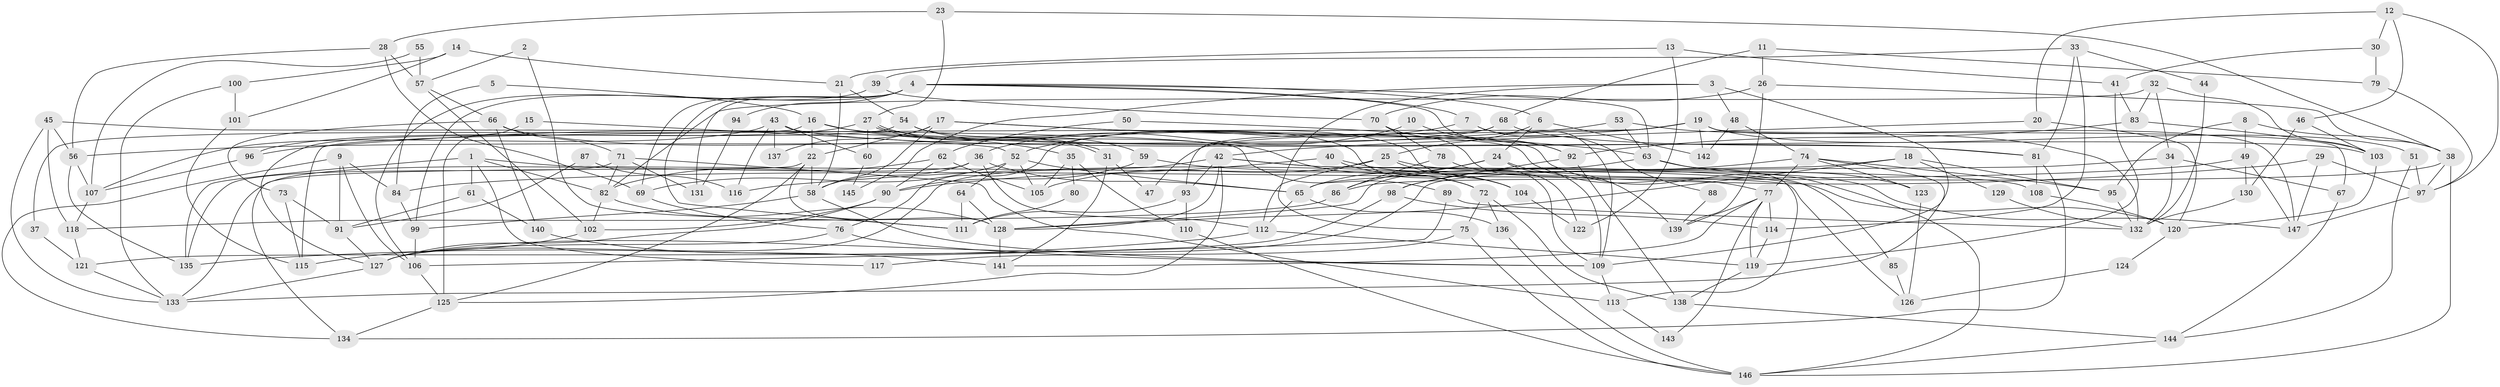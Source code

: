 // Generated by graph-tools (version 1.1) at 2025/50/03/09/25 04:50:41]
// undirected, 147 vertices, 294 edges
graph export_dot {
graph [start="1"]
  node [color=gray90,style=filled];
  1;
  2;
  3;
  4;
  5;
  6;
  7;
  8;
  9;
  10;
  11;
  12;
  13;
  14;
  15;
  16;
  17;
  18;
  19;
  20;
  21;
  22;
  23;
  24;
  25;
  26;
  27;
  28;
  29;
  30;
  31;
  32;
  33;
  34;
  35;
  36;
  37;
  38;
  39;
  40;
  41;
  42;
  43;
  44;
  45;
  46;
  47;
  48;
  49;
  50;
  51;
  52;
  53;
  54;
  55;
  56;
  57;
  58;
  59;
  60;
  61;
  62;
  63;
  64;
  65;
  66;
  67;
  68;
  69;
  70;
  71;
  72;
  73;
  74;
  75;
  76;
  77;
  78;
  79;
  80;
  81;
  82;
  83;
  84;
  85;
  86;
  87;
  88;
  89;
  90;
  91;
  92;
  93;
  94;
  95;
  96;
  97;
  98;
  99;
  100;
  101;
  102;
  103;
  104;
  105;
  106;
  107;
  108;
  109;
  110;
  111;
  112;
  113;
  114;
  115;
  116;
  117;
  118;
  119;
  120;
  121;
  122;
  123;
  124;
  125;
  126;
  127;
  128;
  129;
  130;
  131;
  132;
  133;
  134;
  135;
  136;
  137;
  138;
  139;
  140;
  141;
  142;
  143;
  144;
  145;
  146;
  147;
  1 -- 82;
  1 -- 61;
  1 -- 117;
  1 -- 126;
  1 -- 135;
  2 -- 111;
  2 -- 57;
  3 -- 109;
  3 -- 75;
  3 -- 48;
  3 -- 145;
  4 -- 99;
  4 -- 7;
  4 -- 6;
  4 -- 63;
  4 -- 69;
  4 -- 92;
  4 -- 94;
  4 -- 111;
  4 -- 131;
  5 -- 84;
  5 -- 16;
  6 -- 25;
  6 -- 24;
  6 -- 142;
  7 -- 109;
  7 -- 52;
  7 -- 88;
  8 -- 95;
  8 -- 38;
  8 -- 49;
  9 -- 84;
  9 -- 134;
  9 -- 91;
  9 -- 106;
  10 -- 36;
  10 -- 92;
  11 -- 68;
  11 -- 79;
  11 -- 26;
  12 -- 97;
  12 -- 46;
  12 -- 20;
  12 -- 30;
  13 -- 122;
  13 -- 21;
  13 -- 41;
  14 -- 101;
  14 -- 21;
  14 -- 100;
  15 -- 125;
  15 -- 52;
  16 -- 81;
  16 -- 22;
  16 -- 35;
  16 -- 37;
  17 -- 22;
  17 -- 63;
  17 -- 58;
  17 -- 77;
  17 -- 137;
  18 -- 127;
  18 -- 95;
  18 -- 128;
  18 -- 129;
  19 -- 56;
  19 -- 67;
  19 -- 47;
  19 -- 51;
  19 -- 115;
  19 -- 142;
  19 -- 147;
  20 -- 120;
  20 -- 42;
  21 -- 54;
  21 -- 58;
  22 -- 58;
  22 -- 128;
  22 -- 125;
  22 -- 134;
  23 -- 38;
  23 -- 27;
  23 -- 28;
  24 -- 86;
  24 -- 65;
  24 -- 109;
  24 -- 139;
  25 -- 112;
  25 -- 147;
  25 -- 104;
  25 -- 105;
  26 -- 139;
  26 -- 38;
  26 -- 70;
  27 -- 72;
  27 -- 31;
  27 -- 31;
  27 -- 60;
  27 -- 96;
  28 -- 69;
  28 -- 56;
  28 -- 57;
  29 -- 147;
  29 -- 97;
  29 -- 116;
  30 -- 41;
  30 -- 79;
  31 -- 141;
  31 -- 47;
  32 -- 34;
  32 -- 82;
  32 -- 83;
  32 -- 103;
  33 -- 114;
  33 -- 81;
  33 -- 39;
  33 -- 44;
  34 -- 132;
  34 -- 65;
  34 -- 67;
  35 -- 105;
  35 -- 80;
  35 -- 110;
  36 -- 133;
  36 -- 58;
  36 -- 65;
  36 -- 112;
  37 -- 121;
  38 -- 146;
  38 -- 86;
  38 -- 97;
  39 -- 106;
  39 -- 70;
  40 -- 72;
  40 -- 90;
  40 -- 104;
  41 -- 119;
  41 -- 83;
  42 -- 93;
  42 -- 85;
  42 -- 108;
  42 -- 125;
  42 -- 127;
  42 -- 128;
  43 -- 103;
  43 -- 107;
  43 -- 60;
  43 -- 116;
  43 -- 137;
  44 -- 132;
  45 -- 118;
  45 -- 56;
  45 -- 89;
  45 -- 133;
  46 -- 130;
  46 -- 103;
  48 -- 142;
  48 -- 74;
  49 -- 147;
  49 -- 84;
  49 -- 130;
  50 -- 62;
  50 -- 146;
  51 -- 144;
  51 -- 97;
  52 -- 69;
  52 -- 65;
  52 -- 64;
  52 -- 105;
  53 -- 96;
  53 -- 63;
  53 -- 132;
  54 -- 127;
  54 -- 104;
  54 -- 59;
  55 -- 107;
  55 -- 57;
  56 -- 135;
  56 -- 107;
  57 -- 66;
  57 -- 102;
  58 -- 109;
  58 -- 99;
  59 -- 90;
  59 -- 120;
  60 -- 145;
  61 -- 140;
  61 -- 91;
  62 -- 82;
  62 -- 105;
  62 -- 90;
  63 -- 128;
  63 -- 113;
  63 -- 123;
  64 -- 128;
  64 -- 111;
  65 -- 112;
  65 -- 136;
  66 -- 71;
  66 -- 73;
  66 -- 72;
  66 -- 140;
  67 -- 144;
  68 -- 81;
  68 -- 76;
  68 -- 93;
  69 -- 76;
  70 -- 78;
  70 -- 122;
  71 -- 82;
  71 -- 135;
  71 -- 113;
  71 -- 131;
  72 -- 138;
  72 -- 75;
  72 -- 136;
  73 -- 115;
  73 -- 91;
  74 -- 98;
  74 -- 77;
  74 -- 95;
  74 -- 123;
  74 -- 133;
  75 -- 146;
  75 -- 117;
  76 -- 109;
  76 -- 127;
  77 -- 114;
  77 -- 119;
  77 -- 139;
  77 -- 141;
  77 -- 143;
  78 -- 109;
  78 -- 86;
  79 -- 97;
  80 -- 111;
  81 -- 134;
  81 -- 108;
  82 -- 102;
  82 -- 128;
  83 -- 92;
  83 -- 103;
  84 -- 99;
  85 -- 126;
  86 -- 118;
  87 -- 91;
  87 -- 116;
  88 -- 139;
  89 -- 106;
  89 -- 132;
  90 -- 127;
  90 -- 102;
  91 -- 127;
  92 -- 98;
  92 -- 138;
  93 -- 111;
  93 -- 110;
  94 -- 131;
  95 -- 132;
  96 -- 107;
  97 -- 147;
  98 -- 114;
  98 -- 121;
  99 -- 106;
  100 -- 133;
  100 -- 101;
  101 -- 115;
  102 -- 115;
  103 -- 120;
  104 -- 122;
  106 -- 125;
  107 -- 118;
  108 -- 120;
  109 -- 113;
  110 -- 146;
  112 -- 119;
  112 -- 135;
  113 -- 143;
  114 -- 119;
  118 -- 121;
  119 -- 138;
  120 -- 124;
  121 -- 133;
  123 -- 126;
  124 -- 126;
  125 -- 134;
  127 -- 133;
  128 -- 141;
  129 -- 132;
  130 -- 132;
  136 -- 146;
  138 -- 144;
  140 -- 141;
  144 -- 146;
}
